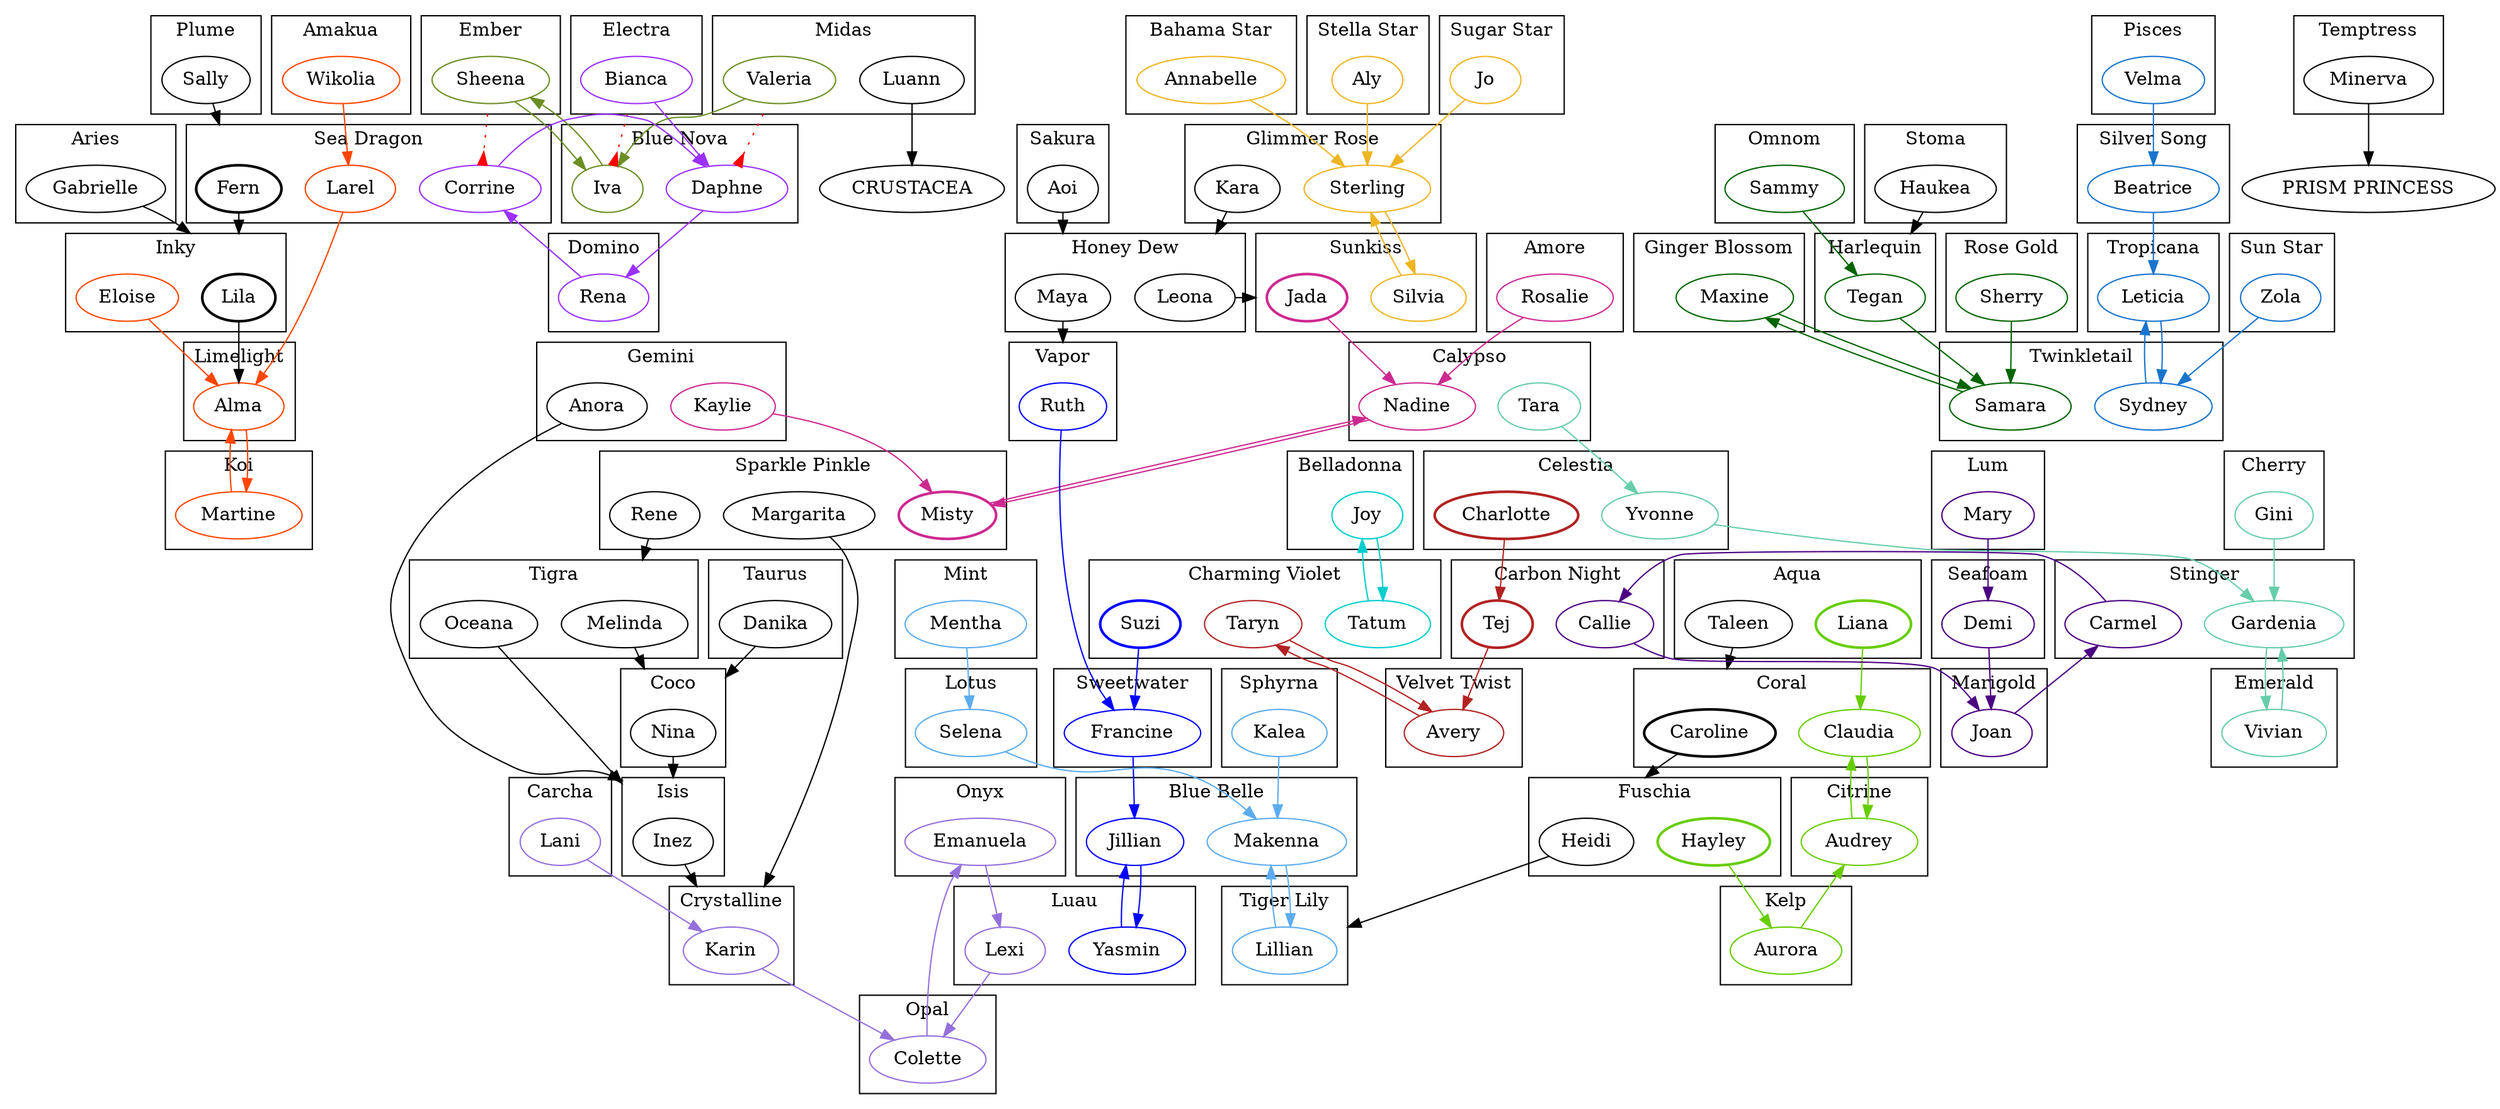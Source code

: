 digraph Mermaids {
    graph [compound = true];
    
    subgraph clusterAmakua {
        label = Amakua;
        Wikolia [color = orangered];
    }
    Wikolia -> Larel [color = orangered];
    
    subgraph clusterAmore {
        label = Amore;
        Rosalie [color = maroon3];
    }
    Rosalie -> Nadine [color = maroon3];

    subgraph clusterAqua {
        label = Aqua;
        Liana [style = bold color = chartreuse3];
        Taleen;
    }
    Liana -> Claudia [color = chartreuse3];
    Taleen -> Caroline [lhead = clusterCoral];
    
    subgraph clusterAries {
        label = Aries;
        Gabrielle;
    }
    Gabrielle -> Lila [lhead = clusterInky];
    
    subgraph clusterBahamaStar {
        label = "Bahama Star";
        Annabelle [color = goldenrod2];
    }
    Annabelle -> Sterling [color = goldenrod2];
    
    subgraph clusterBelladonna {
        label = Belladonna;
        Joy [color = cyan3];
    }
    Joy -> Tatum [color = cyan3];
    
    subgraph clusterBlueBelle {
        label = "Blue Belle";
        Makenna [color = steelblue2];
        Jillian [color = blue1];
    }
    Makenna -> Lillian [color = steelblue2];
    Jillian -> Yasmin [color = blue1];
    
    subgraph clusterBlueNova {
        label = "Blue Nova";
        Iva [color = olivedrab];
        Daphne [color = purple1];
    }
    Iva -> Sheena [color = olivedrab];
    Bianca -> Iva [ltail = clusterElectra color = red style = dotted arrowhead = inv];
    Daphne -> Rena [color = purple1];
    Valeria -> Daphne [ltail = clusterMidas color = red style = dotted arrowhead = inv];
    
    subgraph clusterCalypso {
        label = Calypso;
        Nadine [color = maroon3];
        Tara [color = aquamarine3];
    }
    Nadine -> Misty [color = maroon3];
    Tara -> Yvonne [color = aquamarine3];
    
    subgraph clusterCarbonNight {
        label = "Carbon Night";
        Tej [style = bold color = firebrick];
        Callie [color = indigo];
    }
    Tej -> Avery [color = firebrick];
    Callie -> Joan [color = indigo];
    
    subgraph clusterCarcha {
        label = Carcha;
        Lani [color = mediumpurple];
    }
    Lani -> Karin [color = mediumpurple];
    
    subgraph clusterCelestia {
        label = Celestia;
        Yvonne [color = aquamarine3];
        Charlotte [style = bold color = firebrick];
    }
    Yvonne -> Gardenia [color = aquamarine3];
    Charlotte -> Tej [color = firebrick];
    
    subgraph clusterCharmingViolet {
        label = "Charming Violet";
        Taryn [color = firebrick];
        Suzi [style = bold color = blue1];
        Tatum [color = cyan3];
    }
    Taryn -> Avery [color = firebrick];
    Suzi -> Francine [color = blue1];
    Tatum -> Joy [color = cyan3];
    
    subgraph clusterCherry {
        label = Cherry;
        Gini [color = aquamarine3];
    }
    Gini -> Gardenia [color = aquamarine3];
    
    subgraph clusterCitrine {
        label = Citrine;
        Audrey [color = chartreuse3];
    }
    Audrey -> Claudia [color = chartreuse3];
    
    subgraph clusterCoco {
        label = Coco;
        Nina;
    }
    Nina -> Inez [lhead = clusterIsis];
    
    subgraph clusterCoral {
        label = Coral;
        Claudia [color = chartreuse3];
        Caroline [style = bold];
    }
    Claudia -> Audrey [color = chartreuse3];
    Caroline -> Heidi [lhead = clusterFuschia];
   
    subgraph clusterCrystalline {
        label = Crystalline;
        Karin [color = mediumpurple];
    }
    Karin -> Colette [color = mediumpurple];
    
    subgraph clusterDomino {
        label = Domino;
        Rena [color = purple1];
    }
    Rena -> Corrine [color = purple1];
    
    subgraph clusterElectra {
        label = Electra;
        Bianca [color = purple1];
    }
    Bianca -> Daphne [color = purple1];
    
    subgraph clusterEmber {
        label = Ember;
        Sheena [color = olivedrab];
    }
    Sheena -> Iva [color = olivedrab];
    
    subgraph clusterEmerald {
        label = Emerald;
        Vivian [color = aquamarine3];
    }
    Vivian -> Gardenia [color = aquamarine3];
    
    subgraph clusterFuschia {
        label = Fuschia;
        Heidi;
        Hayley [style = bold color = chartreuse3];
    }
    Heidi -> Lillian [lhead = clusterTigerLily];
    Hayley -> Aurora [color = chartreuse3];
    
    subgraph clusterGemini {
        label = Gemini;
        Anora;
        Kaylie [color = maroon3];
    }
    Anora -> Inez [lhead = clusterIsis];
    Kaylie -> Misty [color = maroon3];
    
    subgraph clusterGingerBlossom {
        label = "Ginger Blossom";
        Maxine [color = darkgreen];
    }
    Maxine -> Samara [color = darkgreen];
    
    subgraph clusterGlimmerRose {
        label = "Glimmer Rose"
        Sterling [color = goldenrod2];
        Kara;
    }
    Sterling -> Silvia [color = goldenrod2];
    Kara -> Leona [lhead = clusterHoneyDew];
    
    subgraph clusterHarlequin {
        label = Harlequin;
        Tegan [color = darkgreen];
    }
    Tegan -> Samara [color = darkgreen];
    
    subgraph clusterHoneyDew {
        label = "Honey Dew";
        Maya;
        Leona;
    }
    Maya -> Ruth [lhead = clusterVapor];
    Leona -> Jada [lhead = clusterSunkiss];
    
    subgraph clusterInky {
        label = Inky;
        Eloise [color = orangered];
        Lila [style = bold];
    }
    Eloise -> Alma [color = orangered];
    Lila -> Alma [head = clusterLimelight];
    
    subgraph clusterIsis {
        label = Isis;
        Inez;
    }
    Inez -> Karin [lhead = clusterCrystalline];
    
    subgraph clusterKelp {
        label = Kelp;
        Aurora [color = chartreuse3];
    }
    Aurora -> Audrey [color = chartreuse3];
    
    subgraph clusterKoi {
        label = Koi;
        Martine [color = orangered];
    }
    Martine -> Alma [color = orangered];
    
    subgraph clusterLimelight {
        label = Limelight;
        Alma [color = orangered];
    }
    Alma -> Martine [color = orangered];
    
    subgraph clusterLotus {
        label = Lotus;
        Selena [color = steelblue2];
    }
    Selena -> Makenna [color = steelblue2];
    
    subgraph clusterLuau {
        label = Luau;
        Lexi [color = mediumpurple];
        Yasmin [color = blue1];
    }
    Lexi -> Colette [color = mediumpurple];
    Yasmin -> Jillian [color = blue1];
    
    subgraph clusterLum {
        label = Lum;
        Mary [color = indigo];
    }
    Mary -> Demi [color = indigo];
    
    subgraph clusterMarigold {
        label = Marigold;
        Joan [color = indigo];
    }
    Joan -> Carmel [color = indigo];
    
    subgraph clusterMidas {
        label = Midas;
        Valeria [color = olivedrab];
        Luann;
    }
    Valeria -> Iva [color = olivedrab];
    Luann -> CRUSTACEA;
    
    subgraph clusterMint {
        label = Mint;
        Mentha [color = steelblue2];
    }
    Mentha -> Selena [color = steelblue2];
    
    subgraph clusterOmnom {
        label = Omnom;
        Sammy [color = darkgreen];
    }
    Sammy -> Tegan [color = darkgreen];
    
    subgraph clusterOnyx {
        label = Onyx;
        Emanuela [color = mediumpurple];
    }
    Emanuela -> Lexi [color = mediumpurple];
    
    subgraph clusterOpal {
        label = Opal;
        Colette [color = mediumpurple];
    }
    Colette -> Emanuela [color = mediumpurple];
    
    subgraph clusterPisces {
        label = Pisces;
        Velma [color = dodgerblue3];
    }
    Velma -> Beatrice [color = dodgerblue3];
    
    subgraph clusterPlume {
        label = Plume;
        Sally;
    }
    Sally -> Fern [lhead = clusterSeaDragon];
    
    subgraph clusterRoseGold {
        label = "Rose Gold";
        Sherry [color = darkgreen];
    }
    Sherry -> Samara [color = darkgreen];
    
    subgraph clusterSakura {
        label = Sakura;
        Aoi;
    }
    Aoi -> Maya [lhead = clusterHoneyDew];
    
    subgraph clusterSeaDragon {
        label = "Sea Dragon"
        Larel [color = orangered];
        Fern [style = bold];
        Corrine [color = purple1];
    }
    Larel -> Alma [color = orangered];
    Fern -> Lila [lhead = clusterInky];
    Corrine -> Daphne [color = purple1];
    Sheena -> Corrine [ltail = clusterEmber color = red style = dotted arrowhead = inv];
    
    subgraph clusterSeafoam {
        label = Seafoam;
        Demi [color = indigo];
    }
    Demi -> Joan [color = indigo];
    
    subgraph clusterSilverSong {
        label = "Silver Song";
        Beatrice [color = dodgerblue3];
    }
    Beatrice -> Leticia [color = dodgerblue3];
    
    subgraph clusterSparklePinkle {
        label = "Sparkle Pinkle";
        Misty [style = bold color = maroon3];
        Rene;
        Margarita;
    }
    Misty -> Nadine [color = maroon3];
    Rene -> Melinda [lhead = clusterTigra];
    Margarita -> Karin [lhead = clusterCrystalline];
    
    subgraph clusterSphyrna {
        label = Sphyrna;
        Kalea [color = steelblue2];
    }
    Kalea -> Makenna [color = steelblue2];
    
    subgraph clusterStellaStar {
        label = "Stella Star";
        Aly [color = goldenrod2];
    }
    Aly -> Sterling [color = goldenrod2];
    
    subgraph clusterStinger {
        label = Stinger;
        Carmel [color = indigo];
        Gardenia [color = aquamarine3];
    }
    Carmel -> Callie [color = indigo];
    Gardenia -> Vivian [color = aquamarine3];
    
    subgraph clusterStoma {
        label = Stoma;
        Haukea;
    }
    Haukea -> Tegan [lhead = clusterHarlequin];
    
    subgraph clusterSugarStar {
        label = "Sugar Star";
        Jo [color = goldenrod2];
    }
    Jo -> Sterling [color = goldenrod2];
    
    subgraph clusterSunkiss {
        label = Sunkiss;
        Silvia [color = goldenrod2];
        Jada [style = bold color = maroon3];
    }
    Silvia -> Sterling [color = goldenrod2];
    Jada -> Nadine [color = maroon3];
    
    subgraph clusterSunStar {
        label = "Sun Star";
        Zola [color = dodgerblue3];
    }
    Zola -> Sydney [color = dodgerblue3];
    
    subgraph clusterSweetwater {
        label = Sweetwater;
        Francine [color = blue1];
    }
    Francine -> Jillian [color = blue1];
    
    subgraph clusterTaurus {
        label = Taurus;
        Danika;
    }
    Danika -> Nina [lhead = clusterCoco];
    
    subgraph clusterTemptress {
        label = Temptress;
        Minerva;
    }
    Minerva -> "PRISM PRINCESS" [lhead = clusterPrismPrincess];
    
    subgraph clusterTigerLily {
        label = "Tiger Lily";
        Lillian [color = steelblue2];
    }
    Lillian -> Makenna [color = steelblue2];
    
    subgraph clusterTigra {
        label = Tigra;
        Melinda;
        Oceana;
    }
    Melinda -> Nina [lhead = clusterCoco];
    Oceana -> Inez [lhead = clusterIsis];
    
    subgraph clusterTropicana {
        label = Tropicana;
        Leticia [color = dodgerblue3];
    }
    Leticia -> Sydney [color = dodgerblue3];
    
    subgraph clusterTwinkletail {
        label = Twinkletail;
        Sydney [color = dodgerblue3];
        Samara [color = darkgreen];
    }
    Sydney -> Leticia [color = dodgerblue3];
    Samara -> Maxine [color = darkgreen];
    
    subgraph clusterVapor {
        label = Vapor;
        Ruth [color = blue1];
    }
    Ruth -> Francine [color = blue1];
    
    subgraph clusterVelvetTwist {
        label = "Velvet Twist";
        Avery [color = firebrick];
    }
    Avery -> Taryn [color = firebrick];
}
